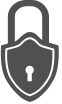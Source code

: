 <mxfile version="14.6.13" type="device"><diagram id="TDlI7BXP39i35-GMs6sm" name="Seite-1"><mxGraphModel dx="1086" dy="4473" grid="1" gridSize="10" guides="1" tooltips="1" connect="1" arrows="1" fold="1" page="1" pageScale="1" pageWidth="827" pageHeight="1169" math="0" shadow="0"><root><mxCell id="0"/><mxCell id="1" parent="0"/><mxCell id="WcnXFmyixHfzfgDyxrYS-1" value="" style="verticalLabelPosition=bottom;html=1;fillColor=#505050;strokeColor=none;verticalAlign=top;pointerEvents=1;align=center;shape=mxgraph.cisco_safe.iot_things_icons.icon42;shadow=0;dashed=0;aspect=fixed;" vertex="1" parent="1"><mxGeometry x="40" y="-3480" width="29.58" height="51" as="geometry"/></mxCell></root></mxGraphModel></diagram></mxfile>